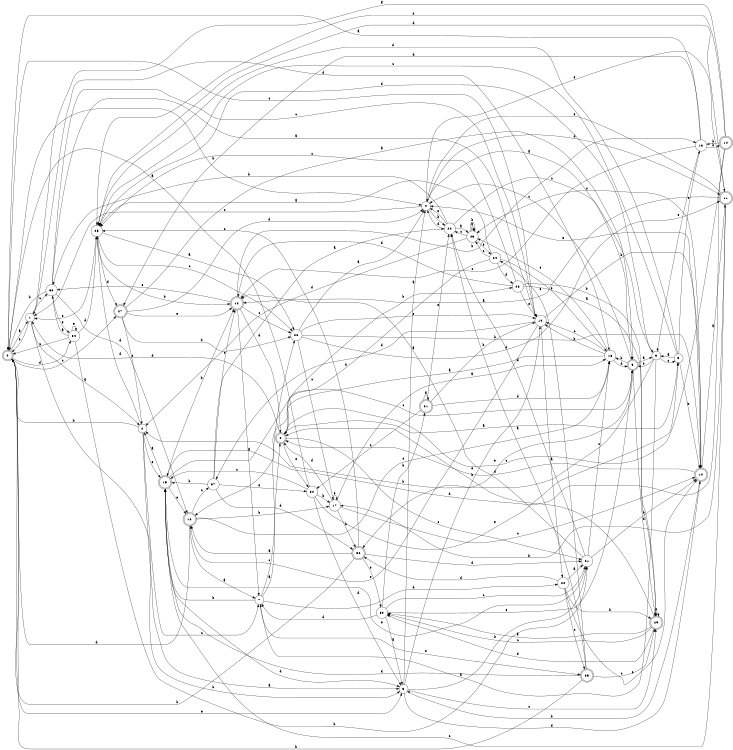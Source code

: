 digraph n31_1 {
__start0 [label="" shape="none"];

rankdir=LR;
size="8,5";

s0 [style="rounded,filled", color="black", fillcolor="white" shape="doublecircle", label="0"];
s1 [style="filled", color="black", fillcolor="white" shape="circle", label="1"];
s2 [style="filled", color="black", fillcolor="white" shape="circle", label="2"];
s3 [style="filled", color="black", fillcolor="white" shape="circle", label="3"];
s4 [style="filled", color="black", fillcolor="white" shape="circle", label="4"];
s5 [style="rounded,filled", color="black", fillcolor="white" shape="doublecircle", label="5"];
s6 [style="filled", color="black", fillcolor="white" shape="circle", label="6"];
s7 [style="filled", color="black", fillcolor="white" shape="circle", label="7"];
s8 [style="rounded,filled", color="black", fillcolor="white" shape="doublecircle", label="8"];
s9 [style="filled", color="black", fillcolor="white" shape="circle", label="9"];
s10 [style="rounded,filled", color="black", fillcolor="white" shape="doublecircle", label="10"];
s11 [style="rounded,filled", color="black", fillcolor="white" shape="doublecircle", label="11"];
s12 [style="rounded,filled", color="black", fillcolor="white" shape="doublecircle", label="12"];
s13 [style="filled", color="black", fillcolor="white" shape="circle", label="13"];
s14 [style="rounded,filled", color="black", fillcolor="white" shape="doublecircle", label="14"];
s15 [style="rounded,filled", color="black", fillcolor="white" shape="doublecircle", label="15"];
s16 [style="rounded,filled", color="black", fillcolor="white" shape="doublecircle", label="16"];
s17 [style="filled", color="black", fillcolor="white" shape="circle", label="17"];
s18 [style="filled", color="black", fillcolor="white" shape="circle", label="18"];
s19 [style="filled", color="black", fillcolor="white" shape="circle", label="19"];
s20 [style="filled", color="black", fillcolor="white" shape="circle", label="20"];
s21 [style="filled", color="black", fillcolor="white" shape="circle", label="21"];
s22 [style="filled", color="black", fillcolor="white" shape="circle", label="22"];
s23 [style="filled", color="black", fillcolor="white" shape="circle", label="23"];
s24 [style="filled", color="black", fillcolor="white" shape="circle", label="24"];
s25 [style="filled", color="black", fillcolor="white" shape="circle", label="25"];
s26 [style="filled", color="black", fillcolor="white" shape="circle", label="26"];
s27 [style="rounded,filled", color="black", fillcolor="white" shape="doublecircle", label="27"];
s28 [style="filled", color="black", fillcolor="white" shape="circle", label="28"];
s29 [style="rounded,filled", color="black", fillcolor="white" shape="doublecircle", label="29"];
s30 [style="filled", color="black", fillcolor="white" shape="circle", label="30"];
s31 [style="rounded,filled", color="black", fillcolor="white" shape="doublecircle", label="31"];
s32 [style="filled", color="black", fillcolor="white" shape="circle", label="32"];
s33 [style="filled", color="black", fillcolor="white" shape="circle", label="33"];
s34 [style="filled", color="black", fillcolor="white" shape="circle", label="34"];
s35 [style="rounded,filled", color="black", fillcolor="white" shape="doublecircle", label="35"];
s36 [style="rounded,filled", color="black", fillcolor="white" shape="doublecircle", label="36"];
s37 [style="filled", color="black", fillcolor="white" shape="circle", label="37"];
s0 -> s1 [label="a"];
s0 -> s4 [label="b"];
s0 -> s27 [label="c"];
s0 -> s34 [label="d"];
s0 -> s3 [label="e"];
s1 -> s2 [label="a"];
s1 -> s3 [label="b"];
s1 -> s33 [label="c"];
s1 -> s18 [label="d"];
s1 -> s0 [label="e"];
s2 -> s3 [label="a"];
s2 -> s0 [label="b"];
s2 -> s7 [label="c"];
s2 -> s25 [label="d"];
s2 -> s15 [label="e"];
s3 -> s4 [label="a"];
s3 -> s21 [label="b"];
s3 -> s29 [label="c"];
s3 -> s10 [label="d"];
s3 -> s19 [label="e"];
s4 -> s5 [label="a"];
s4 -> s22 [label="b"];
s4 -> s1 [label="c"];
s4 -> s11 [label="d"];
s4 -> s11 [label="e"];
s5 -> s6 [label="a"];
s5 -> s18 [label="b"];
s5 -> s4 [label="c"];
s5 -> s29 [label="d"];
s5 -> s36 [label="e"];
s6 -> s7 [label="a"];
s6 -> s2 [label="b"];
s6 -> s9 [label="c"];
s6 -> s25 [label="d"];
s6 -> s5 [label="e"];
s7 -> s8 [label="a"];
s7 -> s15 [label="b"];
s7 -> s26 [label="c"];
s7 -> s20 [label="d"];
s7 -> s35 [label="e"];
s8 -> s9 [label="a"];
s8 -> s28 [label="b"];
s8 -> s21 [label="c"];
s8 -> s1 [label="d"];
s8 -> s32 [label="e"];
s9 -> s6 [label="a"];
s9 -> s10 [label="b"];
s9 -> s25 [label="c"];
s9 -> s25 [label="d"];
s9 -> s13 [label="e"];
s10 -> s11 [label="a"];
s10 -> s3 [label="b"];
s10 -> s23 [label="c"];
s10 -> s8 [label="d"];
s10 -> s4 [label="e"];
s11 -> s12 [label="a"];
s11 -> s17 [label="b"];
s11 -> s15 [label="c"];
s11 -> s25 [label="d"];
s11 -> s4 [label="e"];
s12 -> s7 [label="a"];
s12 -> s13 [label="b"];
s12 -> s26 [label="c"];
s12 -> s8 [label="d"];
s12 -> s33 [label="e"];
s13 -> s0 [label="a"];
s13 -> s14 [label="b"];
s13 -> s12 [label="c"];
s13 -> s27 [label="d"];
s13 -> s6 [label="e"];
s14 -> s1 [label="a"];
s14 -> s13 [label="b"];
s14 -> s8 [label="c"];
s14 -> s15 [label="d"];
s14 -> s25 [label="e"];
s15 -> s2 [label="a"];
s15 -> s12 [label="b"];
s15 -> s5 [label="c"];
s15 -> s3 [label="d"];
s15 -> s16 [label="e"];
s16 -> s7 [label="a"];
s16 -> s17 [label="b"];
s16 -> s37 [label="c"];
s16 -> s0 [label="d"];
s16 -> s18 [label="e"];
s17 -> s18 [label="a"];
s17 -> s36 [label="b"];
s17 -> s10 [label="c"];
s17 -> s8 [label="d"];
s17 -> s17 [label="e"];
s18 -> s8 [label="a"];
s18 -> s19 [label="b"];
s18 -> s19 [label="c"];
s18 -> s5 [label="d"];
s18 -> s23 [label="e"];
s19 -> s20 [label="a"];
s19 -> s10 [label="b"];
s19 -> s0 [label="c"];
s19 -> s37 [label="d"];
s19 -> s16 [label="e"];
s20 -> s21 [label="a"];
s20 -> s29 [label="b"];
s20 -> s35 [label="c"];
s20 -> s36 [label="d"];
s20 -> s10 [label="e"];
s21 -> s12 [label="a"];
s21 -> s10 [label="b"];
s21 -> s18 [label="c"];
s21 -> s22 [label="d"];
s21 -> s15 [label="e"];
s22 -> s23 [label="a"];
s22 -> s33 [label="b"];
s22 -> s6 [label="c"];
s22 -> s4 [label="d"];
s22 -> s4 [label="e"];
s23 -> s23 [label="a"];
s23 -> s23 [label="b"];
s23 -> s22 [label="c"];
s23 -> s2 [label="d"];
s23 -> s24 [label="e"];
s24 -> s25 [label="a"];
s24 -> s16 [label="b"];
s24 -> s23 [label="c"];
s24 -> s28 [label="d"];
s24 -> s18 [label="e"];
s25 -> s26 [label="a"];
s25 -> s12 [label="b"];
s25 -> s26 [label="c"];
s25 -> s27 [label="d"];
s25 -> s1 [label="e"];
s26 -> s4 [label="a"];
s26 -> s10 [label="b"];
s26 -> s17 [label="c"];
s26 -> s11 [label="d"];
s26 -> s19 [label="e"];
s27 -> s5 [label="a"];
s27 -> s26 [label="b"];
s27 -> s2 [label="c"];
s27 -> s4 [label="d"];
s27 -> s12 [label="e"];
s28 -> s29 [label="a"];
s28 -> s29 [label="b"];
s28 -> s25 [label="c"];
s28 -> s12 [label="d"];
s28 -> s19 [label="e"];
s29 -> s30 [label="a"];
s29 -> s8 [label="b"];
s29 -> s30 [label="c"];
s29 -> s30 [label="d"];
s29 -> s29 [label="e"];
s30 -> s3 [label="a"];
s30 -> s31 [label="b"];
s30 -> s21 [label="c"];
s30 -> s7 [label="d"];
s30 -> s5 [label="e"];
s31 -> s31 [label="a"];
s31 -> s19 [label="b"];
s31 -> s32 [label="c"];
s31 -> s18 [label="d"];
s31 -> s22 [label="e"];
s32 -> s0 [label="a"];
s32 -> s17 [label="b"];
s32 -> s15 [label="c"];
s32 -> s3 [label="d"];
s32 -> s9 [label="e"];
s33 -> s19 [label="a"];
s33 -> s0 [label="b"];
s33 -> s19 [label="c"];
s33 -> s16 [label="d"];
s33 -> s34 [label="e"];
s34 -> s33 [label="a"];
s34 -> s21 [label="b"];
s34 -> s0 [label="c"];
s34 -> s25 [label="d"];
s34 -> s34 [label="e"];
s35 -> s22 [label="a"];
s35 -> s0 [label="b"];
s35 -> s29 [label="c"];
s35 -> s15 [label="d"];
s35 -> s24 [label="e"];
s36 -> s16 [label="a"];
s36 -> s0 [label="b"];
s36 -> s25 [label="c"];
s36 -> s21 [label="d"];
s36 -> s30 [label="e"];
s37 -> s22 [label="a"];
s37 -> s15 [label="b"];
s37 -> s12 [label="c"];
s37 -> s36 [label="d"];
s37 -> s32 [label="e"];

}